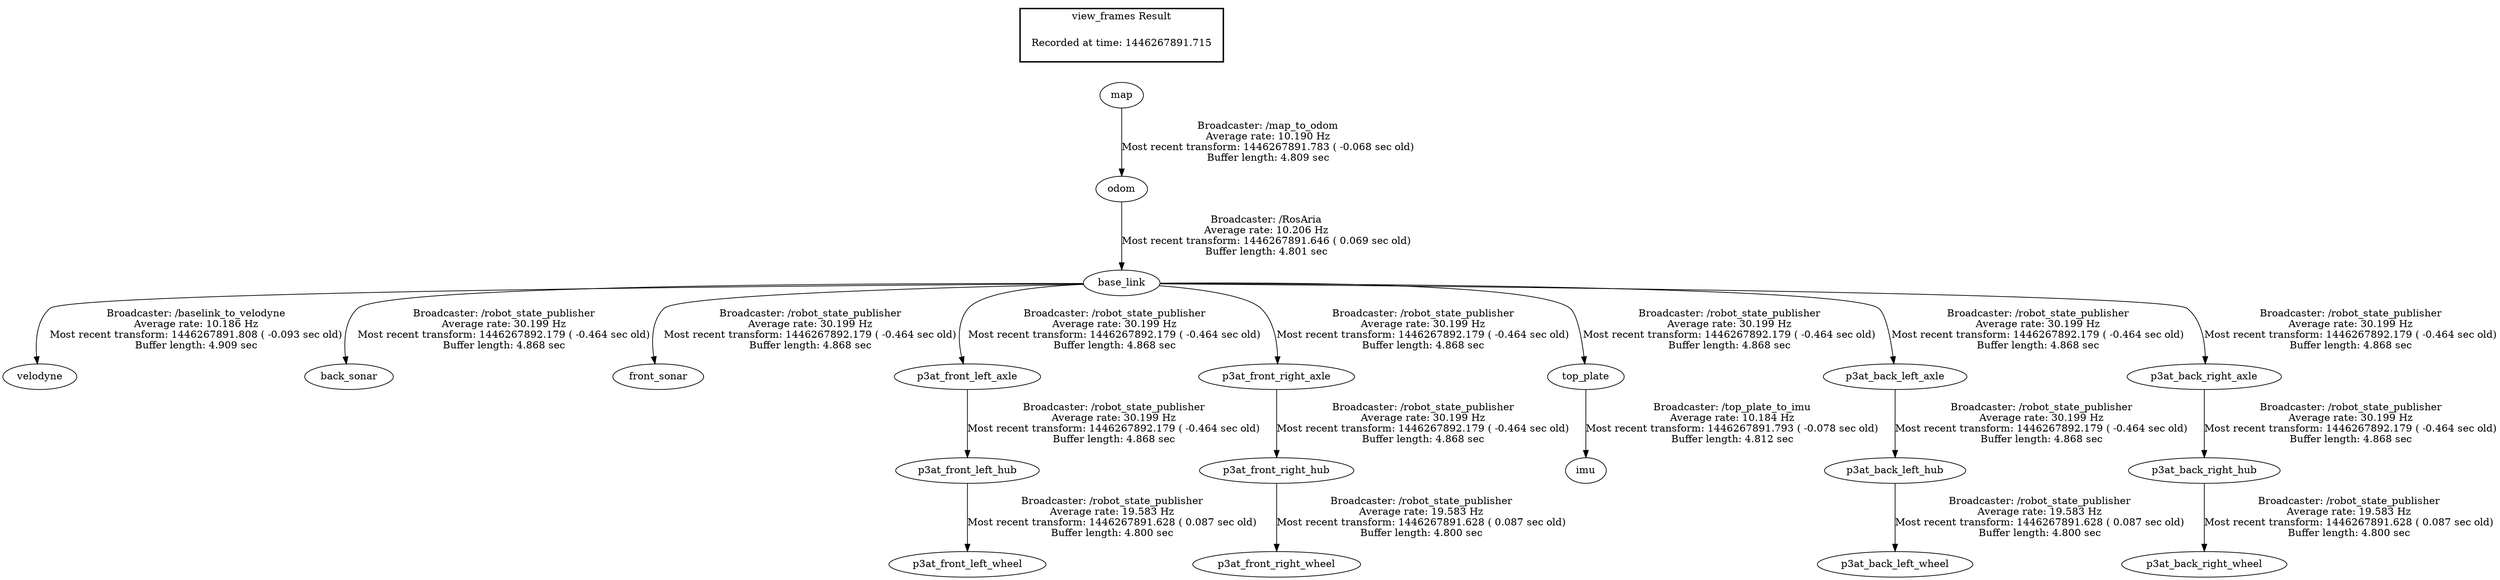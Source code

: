 digraph G {
"base_link" -> "velodyne"[label="Broadcaster: /baselink_to_velodyne\nAverage rate: 10.186 Hz\nMost recent transform: 1446267891.808 ( -0.093 sec old)\nBuffer length: 4.909 sec\n"];
"odom" -> "base_link"[label="Broadcaster: /RosAria\nAverage rate: 10.206 Hz\nMost recent transform: 1446267891.646 ( 0.069 sec old)\nBuffer length: 4.801 sec\n"];
"base_link" -> "back_sonar"[label="Broadcaster: /robot_state_publisher\nAverage rate: 30.199 Hz\nMost recent transform: 1446267892.179 ( -0.464 sec old)\nBuffer length: 4.868 sec\n"];
"base_link" -> "front_sonar"[label="Broadcaster: /robot_state_publisher\nAverage rate: 30.199 Hz\nMost recent transform: 1446267892.179 ( -0.464 sec old)\nBuffer length: 4.868 sec\n"];
"base_link" -> "p3at_front_left_axle"[label="Broadcaster: /robot_state_publisher\nAverage rate: 30.199 Hz\nMost recent transform: 1446267892.179 ( -0.464 sec old)\nBuffer length: 4.868 sec\n"];
"p3at_front_left_axle" -> "p3at_front_left_hub"[label="Broadcaster: /robot_state_publisher\nAverage rate: 30.199 Hz\nMost recent transform: 1446267892.179 ( -0.464 sec old)\nBuffer length: 4.868 sec\n"];
"base_link" -> "p3at_front_right_axle"[label="Broadcaster: /robot_state_publisher\nAverage rate: 30.199 Hz\nMost recent transform: 1446267892.179 ( -0.464 sec old)\nBuffer length: 4.868 sec\n"];
"p3at_front_right_axle" -> "p3at_front_right_hub"[label="Broadcaster: /robot_state_publisher\nAverage rate: 30.199 Hz\nMost recent transform: 1446267892.179 ( -0.464 sec old)\nBuffer length: 4.868 sec\n"];
"base_link" -> "top_plate"[label="Broadcaster: /robot_state_publisher\nAverage rate: 30.199 Hz\nMost recent transform: 1446267892.179 ( -0.464 sec old)\nBuffer length: 4.868 sec\n"];
"base_link" -> "p3at_back_left_axle"[label="Broadcaster: /robot_state_publisher\nAverage rate: 30.199 Hz\nMost recent transform: 1446267892.179 ( -0.464 sec old)\nBuffer length: 4.868 sec\n"];
"base_link" -> "p3at_back_right_axle"[label="Broadcaster: /robot_state_publisher\nAverage rate: 30.199 Hz\nMost recent transform: 1446267892.179 ( -0.464 sec old)\nBuffer length: 4.868 sec\n"];
"p3at_back_left_axle" -> "p3at_back_left_hub"[label="Broadcaster: /robot_state_publisher\nAverage rate: 30.199 Hz\nMost recent transform: 1446267892.179 ( -0.464 sec old)\nBuffer length: 4.868 sec\n"];
"p3at_back_right_axle" -> "p3at_back_right_hub"[label="Broadcaster: /robot_state_publisher\nAverage rate: 30.199 Hz\nMost recent transform: 1446267892.179 ( -0.464 sec old)\nBuffer length: 4.868 sec\n"];
"p3at_back_left_hub" -> "p3at_back_left_wheel"[label="Broadcaster: /robot_state_publisher\nAverage rate: 19.583 Hz\nMost recent transform: 1446267891.628 ( 0.087 sec old)\nBuffer length: 4.800 sec\n"];
"p3at_back_right_hub" -> "p3at_back_right_wheel"[label="Broadcaster: /robot_state_publisher\nAverage rate: 19.583 Hz\nMost recent transform: 1446267891.628 ( 0.087 sec old)\nBuffer length: 4.800 sec\n"];
"p3at_front_left_hub" -> "p3at_front_left_wheel"[label="Broadcaster: /robot_state_publisher\nAverage rate: 19.583 Hz\nMost recent transform: 1446267891.628 ( 0.087 sec old)\nBuffer length: 4.800 sec\n"];
"p3at_front_right_hub" -> "p3at_front_right_wheel"[label="Broadcaster: /robot_state_publisher\nAverage rate: 19.583 Hz\nMost recent transform: 1446267891.628 ( 0.087 sec old)\nBuffer length: 4.800 sec\n"];
"map" -> "odom"[label="Broadcaster: /map_to_odom\nAverage rate: 10.190 Hz\nMost recent transform: 1446267891.783 ( -0.068 sec old)\nBuffer length: 4.809 sec\n"];
"top_plate" -> "imu"[label="Broadcaster: /top_plate_to_imu\nAverage rate: 10.184 Hz\nMost recent transform: 1446267891.793 ( -0.078 sec old)\nBuffer length: 4.812 sec\n"];
edge [style=invis];
 subgraph cluster_legend { style=bold; color=black; label ="view_frames Result";
"Recorded at time: 1446267891.715"[ shape=plaintext ] ;
 }->"map";
}